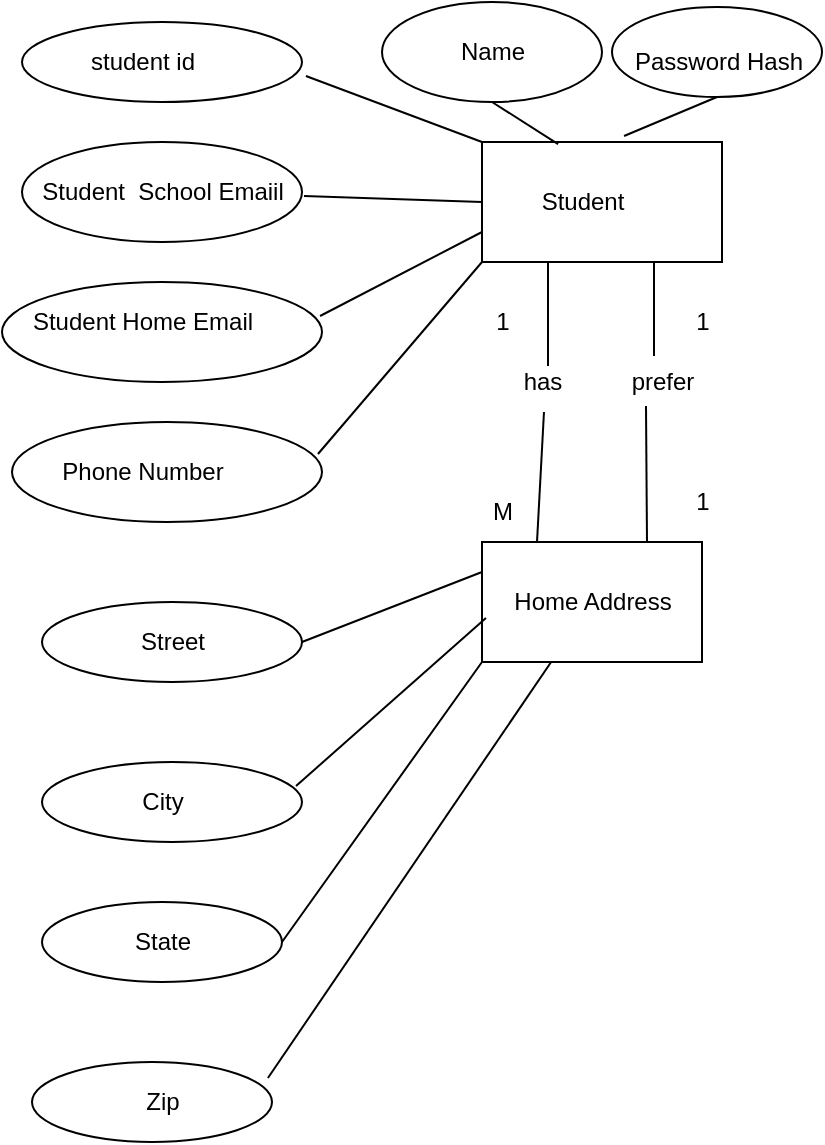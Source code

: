 <mxfile version="16.2.7" type="github">
  <diagram id="FI1HCP-CL0ABK_U0Km_D" name="Page-1">
    <mxGraphModel dx="2126" dy="697" grid="1" gridSize="10" guides="1" tooltips="1" connect="1" arrows="1" fold="1" page="1" pageScale="1" pageWidth="850" pageHeight="1100" math="0" shadow="0">
      <root>
        <mxCell id="0" />
        <mxCell id="1" parent="0" />
        <mxCell id="zn3FjfoVYna4GNYk1RI1-9" value="" style="rounded=0;whiteSpace=wrap;html=1;" vertex="1" parent="1">
          <mxGeometry x="110" y="80" width="120" height="60" as="geometry" />
        </mxCell>
        <mxCell id="zn3FjfoVYna4GNYk1RI1-4" value="Student" style="text;html=1;resizable=0;autosize=1;align=center;verticalAlign=middle;points=[];fillColor=none;strokeColor=none;rounded=0;" vertex="1" parent="1">
          <mxGeometry x="130" y="100" width="60" height="20" as="geometry" />
        </mxCell>
        <mxCell id="zn3FjfoVYna4GNYk1RI1-5" value="" style="ellipse;whiteSpace=wrap;html=1;" vertex="1" parent="1">
          <mxGeometry x="-120" y="20" width="140" height="40" as="geometry" />
        </mxCell>
        <mxCell id="zn3FjfoVYna4GNYk1RI1-7" value="student id" style="text;html=1;resizable=0;autosize=1;align=center;verticalAlign=middle;points=[];fillColor=none;strokeColor=none;rounded=0;" vertex="1" parent="1">
          <mxGeometry x="-95" y="30" width="70" height="20" as="geometry" />
        </mxCell>
        <mxCell id="zn3FjfoVYna4GNYk1RI1-12" value="" style="endArrow=none;html=1;rounded=0;exitX=1.014;exitY=0.675;exitDx=0;exitDy=0;exitPerimeter=0;" edge="1" parent="1" source="zn3FjfoVYna4GNYk1RI1-5">
          <mxGeometry width="50" height="50" relative="1" as="geometry">
            <mxPoint x="50" y="50" as="sourcePoint" />
            <mxPoint x="110" y="80" as="targetPoint" />
            <Array as="points" />
          </mxGeometry>
        </mxCell>
        <mxCell id="zn3FjfoVYna4GNYk1RI1-14" value="" style="ellipse;whiteSpace=wrap;html=1;" vertex="1" parent="1">
          <mxGeometry x="-120" y="80" width="140" height="50" as="geometry" />
        </mxCell>
        <mxCell id="zn3FjfoVYna4GNYk1RI1-15" value="Student&amp;nbsp; School Emaiil" style="text;html=1;resizable=0;autosize=1;align=center;verticalAlign=middle;points=[];fillColor=none;strokeColor=none;rounded=0;" vertex="1" parent="1">
          <mxGeometry x="-120" y="95" width="140" height="20" as="geometry" />
        </mxCell>
        <mxCell id="zn3FjfoVYna4GNYk1RI1-17" value="" style="endArrow=none;html=1;rounded=0;exitX=1.007;exitY=0.6;exitDx=0;exitDy=0;exitPerimeter=0;entryX=0;entryY=0.5;entryDx=0;entryDy=0;" edge="1" parent="1" source="zn3FjfoVYna4GNYk1RI1-15" target="zn3FjfoVYna4GNYk1RI1-9">
          <mxGeometry width="50" height="50" relative="1" as="geometry">
            <mxPoint x="440" y="380" as="sourcePoint" />
            <mxPoint x="100" y="107" as="targetPoint" />
          </mxGeometry>
        </mxCell>
        <mxCell id="zn3FjfoVYna4GNYk1RI1-19" value="" style="ellipse;whiteSpace=wrap;html=1;" vertex="1" parent="1">
          <mxGeometry x="-130" y="150" width="160" height="50" as="geometry" />
        </mxCell>
        <mxCell id="zn3FjfoVYna4GNYk1RI1-20" value="Student Home Email" style="text;html=1;resizable=0;autosize=1;align=center;verticalAlign=middle;points=[];fillColor=none;strokeColor=none;rounded=0;" vertex="1" parent="1">
          <mxGeometry x="-125" y="160" width="130" height="20" as="geometry" />
        </mxCell>
        <mxCell id="zn3FjfoVYna4GNYk1RI1-21" value="" style="endArrow=none;html=1;rounded=0;exitX=0;exitY=0.75;exitDx=0;exitDy=0;entryX=0.994;entryY=0.34;entryDx=0;entryDy=0;entryPerimeter=0;" edge="1" parent="1" source="zn3FjfoVYna4GNYk1RI1-9" target="zn3FjfoVYna4GNYk1RI1-19">
          <mxGeometry width="50" height="50" relative="1" as="geometry">
            <mxPoint x="440" y="380" as="sourcePoint" />
            <mxPoint x="490" y="330" as="targetPoint" />
          </mxGeometry>
        </mxCell>
        <mxCell id="zn3FjfoVYna4GNYk1RI1-22" value="" style="ellipse;whiteSpace=wrap;html=1;" vertex="1" parent="1">
          <mxGeometry x="-125" y="220" width="155" height="50" as="geometry" />
        </mxCell>
        <mxCell id="zn3FjfoVYna4GNYk1RI1-23" value="Phone Number" style="text;html=1;resizable=0;autosize=1;align=center;verticalAlign=middle;points=[];fillColor=none;strokeColor=none;rounded=0;" vertex="1" parent="1">
          <mxGeometry x="-110" y="235" width="100" height="20" as="geometry" />
        </mxCell>
        <mxCell id="zn3FjfoVYna4GNYk1RI1-24" value="" style="endArrow=none;html=1;rounded=0;exitX=0.987;exitY=0.32;exitDx=0;exitDy=0;exitPerimeter=0;entryX=0;entryY=1;entryDx=0;entryDy=0;" edge="1" parent="1" source="zn3FjfoVYna4GNYk1RI1-22" target="zn3FjfoVYna4GNYk1RI1-9">
          <mxGeometry width="50" height="50" relative="1" as="geometry">
            <mxPoint x="200" y="380" as="sourcePoint" />
            <mxPoint x="250" y="330" as="targetPoint" />
          </mxGeometry>
        </mxCell>
        <mxCell id="zn3FjfoVYna4GNYk1RI1-25" value="" style="rounded=0;whiteSpace=wrap;html=1;" vertex="1" parent="1">
          <mxGeometry x="110" y="280" width="110" height="60" as="geometry" />
        </mxCell>
        <mxCell id="zn3FjfoVYna4GNYk1RI1-26" value="Home Address" style="text;html=1;resizable=0;autosize=1;align=center;verticalAlign=middle;points=[];fillColor=none;strokeColor=none;rounded=0;" vertex="1" parent="1">
          <mxGeometry x="120" y="300" width="90" height="20" as="geometry" />
        </mxCell>
        <mxCell id="zn3FjfoVYna4GNYk1RI1-28" value="" style="ellipse;whiteSpace=wrap;html=1;" vertex="1" parent="1">
          <mxGeometry x="-110" y="310" width="130" height="40" as="geometry" />
        </mxCell>
        <mxCell id="zn3FjfoVYna4GNYk1RI1-29" value="Street" style="text;html=1;resizable=0;autosize=1;align=center;verticalAlign=middle;points=[];fillColor=none;strokeColor=none;rounded=0;" vertex="1" parent="1">
          <mxGeometry x="-70" y="320" width="50" height="20" as="geometry" />
        </mxCell>
        <mxCell id="zn3FjfoVYna4GNYk1RI1-30" value="" style="ellipse;whiteSpace=wrap;html=1;" vertex="1" parent="1">
          <mxGeometry x="-110" y="390" width="130" height="40" as="geometry" />
        </mxCell>
        <mxCell id="zn3FjfoVYna4GNYk1RI1-31" value="City" style="text;html=1;resizable=0;autosize=1;align=center;verticalAlign=middle;points=[];fillColor=none;strokeColor=none;rounded=0;" vertex="1" parent="1">
          <mxGeometry x="-70" y="400" width="40" height="20" as="geometry" />
        </mxCell>
        <mxCell id="zn3FjfoVYna4GNYk1RI1-32" value="" style="ellipse;whiteSpace=wrap;html=1;" vertex="1" parent="1">
          <mxGeometry x="-110" y="460" width="120" height="40" as="geometry" />
        </mxCell>
        <mxCell id="zn3FjfoVYna4GNYk1RI1-33" value="State" style="text;html=1;resizable=0;autosize=1;align=center;verticalAlign=middle;points=[];fillColor=none;strokeColor=none;rounded=0;" vertex="1" parent="1">
          <mxGeometry x="-70" y="470" width="40" height="20" as="geometry" />
        </mxCell>
        <mxCell id="zn3FjfoVYna4GNYk1RI1-34" value="" style="ellipse;whiteSpace=wrap;html=1;" vertex="1" parent="1">
          <mxGeometry x="-115" y="540" width="120" height="40" as="geometry" />
        </mxCell>
        <mxCell id="zn3FjfoVYna4GNYk1RI1-35" value="Zip" style="text;html=1;resizable=0;autosize=1;align=center;verticalAlign=middle;points=[];fillColor=none;strokeColor=none;rounded=0;" vertex="1" parent="1">
          <mxGeometry x="-65" y="550" width="30" height="20" as="geometry" />
        </mxCell>
        <mxCell id="zn3FjfoVYna4GNYk1RI1-36" value="" style="endArrow=none;html=1;rounded=0;exitX=1;exitY=0.5;exitDx=0;exitDy=0;entryX=0;entryY=0.25;entryDx=0;entryDy=0;" edge="1" parent="1" source="zn3FjfoVYna4GNYk1RI1-28" target="zn3FjfoVYna4GNYk1RI1-25">
          <mxGeometry width="50" height="50" relative="1" as="geometry">
            <mxPoint x="380" y="390" as="sourcePoint" />
            <mxPoint x="290" y="330" as="targetPoint" />
          </mxGeometry>
        </mxCell>
        <mxCell id="zn3FjfoVYna4GNYk1RI1-38" value="" style="endArrow=none;html=1;rounded=0;exitX=0.977;exitY=0.3;exitDx=0;exitDy=0;exitPerimeter=0;entryX=0.018;entryY=0.633;entryDx=0;entryDy=0;entryPerimeter=0;" edge="1" parent="1" source="zn3FjfoVYna4GNYk1RI1-30" target="zn3FjfoVYna4GNYk1RI1-25">
          <mxGeometry width="50" height="50" relative="1" as="geometry">
            <mxPoint x="440" y="380" as="sourcePoint" />
            <mxPoint x="120" y="320" as="targetPoint" />
          </mxGeometry>
        </mxCell>
        <mxCell id="zn3FjfoVYna4GNYk1RI1-39" value="" style="endArrow=none;html=1;rounded=0;exitX=1;exitY=0.5;exitDx=0;exitDy=0;entryX=0;entryY=1;entryDx=0;entryDy=0;" edge="1" parent="1" source="zn3FjfoVYna4GNYk1RI1-32" target="zn3FjfoVYna4GNYk1RI1-25">
          <mxGeometry width="50" height="50" relative="1" as="geometry">
            <mxPoint x="60" y="470" as="sourcePoint" />
            <mxPoint x="490" y="330" as="targetPoint" />
          </mxGeometry>
        </mxCell>
        <mxCell id="zn3FjfoVYna4GNYk1RI1-40" value="" style="endArrow=none;html=1;rounded=0;exitX=0.983;exitY=0.2;exitDx=0;exitDy=0;exitPerimeter=0;" edge="1" parent="1" source="zn3FjfoVYna4GNYk1RI1-34" target="zn3FjfoVYna4GNYk1RI1-25">
          <mxGeometry width="50" height="50" relative="1" as="geometry">
            <mxPoint x="440" y="380" as="sourcePoint" />
            <mxPoint x="490" y="330" as="targetPoint" />
          </mxGeometry>
        </mxCell>
        <mxCell id="zn3FjfoVYna4GNYk1RI1-41" value="has" style="text;html=1;resizable=0;autosize=1;align=center;verticalAlign=middle;points=[];fillColor=none;strokeColor=none;rounded=0;" vertex="1" parent="1">
          <mxGeometry x="125" y="190" width="30" height="20" as="geometry" />
        </mxCell>
        <mxCell id="zn3FjfoVYna4GNYk1RI1-42" value="" style="endArrow=none;html=1;rounded=0;exitX=0.6;exitY=0.1;exitDx=0;exitDy=0;exitPerimeter=0;" edge="1" parent="1" source="zn3FjfoVYna4GNYk1RI1-41">
          <mxGeometry width="50" height="50" relative="1" as="geometry">
            <mxPoint x="440" y="380" as="sourcePoint" />
            <mxPoint x="143" y="140" as="targetPoint" />
          </mxGeometry>
        </mxCell>
        <mxCell id="zn3FjfoVYna4GNYk1RI1-43" value="" style="endArrow=none;html=1;rounded=0;exitX=0.25;exitY=0;exitDx=0;exitDy=0;entryX=0.533;entryY=1.25;entryDx=0;entryDy=0;entryPerimeter=0;" edge="1" parent="1" source="zn3FjfoVYna4GNYk1RI1-25" target="zn3FjfoVYna4GNYk1RI1-41">
          <mxGeometry width="50" height="50" relative="1" as="geometry">
            <mxPoint x="440" y="380" as="sourcePoint" />
            <mxPoint x="490" y="330" as="targetPoint" />
          </mxGeometry>
        </mxCell>
        <mxCell id="zn3FjfoVYna4GNYk1RI1-44" value="1" style="text;html=1;resizable=0;autosize=1;align=center;verticalAlign=middle;points=[];fillColor=none;strokeColor=none;rounded=0;" vertex="1" parent="1">
          <mxGeometry x="110" y="160" width="20" height="20" as="geometry" />
        </mxCell>
        <mxCell id="zn3FjfoVYna4GNYk1RI1-45" value="M" style="text;html=1;resizable=0;autosize=1;align=center;verticalAlign=middle;points=[];fillColor=none;strokeColor=none;rounded=0;" vertex="1" parent="1">
          <mxGeometry x="105" y="255" width="30" height="20" as="geometry" />
        </mxCell>
        <mxCell id="zn3FjfoVYna4GNYk1RI1-48" value="prefer" style="text;html=1;resizable=0;autosize=1;align=center;verticalAlign=middle;points=[];fillColor=none;strokeColor=none;rounded=0;" vertex="1" parent="1">
          <mxGeometry x="175" y="190" width="50" height="20" as="geometry" />
        </mxCell>
        <mxCell id="zn3FjfoVYna4GNYk1RI1-49" value="" style="endArrow=none;html=1;rounded=0;exitX=0.42;exitY=-0.15;exitDx=0;exitDy=0;exitPerimeter=0;" edge="1" parent="1" source="zn3FjfoVYna4GNYk1RI1-48">
          <mxGeometry width="50" height="50" relative="1" as="geometry">
            <mxPoint x="440" y="380" as="sourcePoint" />
            <mxPoint x="196" y="140" as="targetPoint" />
          </mxGeometry>
        </mxCell>
        <mxCell id="zn3FjfoVYna4GNYk1RI1-50" value="" style="endArrow=none;html=1;rounded=0;exitX=0.75;exitY=0;exitDx=0;exitDy=0;entryX=0.34;entryY=1.1;entryDx=0;entryDy=0;entryPerimeter=0;" edge="1" parent="1" source="zn3FjfoVYna4GNYk1RI1-25" target="zn3FjfoVYna4GNYk1RI1-48">
          <mxGeometry width="50" height="50" relative="1" as="geometry">
            <mxPoint x="440" y="380" as="sourcePoint" />
            <mxPoint x="490" y="330" as="targetPoint" />
          </mxGeometry>
        </mxCell>
        <mxCell id="zn3FjfoVYna4GNYk1RI1-51" value="1" style="text;html=1;resizable=0;autosize=1;align=center;verticalAlign=middle;points=[];fillColor=none;strokeColor=none;rounded=0;" vertex="1" parent="1">
          <mxGeometry x="210" y="160" width="20" height="20" as="geometry" />
        </mxCell>
        <mxCell id="zn3FjfoVYna4GNYk1RI1-52" value="1" style="text;html=1;resizable=0;autosize=1;align=center;verticalAlign=middle;points=[];fillColor=none;strokeColor=none;rounded=0;" vertex="1" parent="1">
          <mxGeometry x="210" y="250" width="20" height="20" as="geometry" />
        </mxCell>
        <mxCell id="zn3FjfoVYna4GNYk1RI1-53" value="" style="ellipse;whiteSpace=wrap;html=1;" vertex="1" parent="1">
          <mxGeometry x="60" y="10" width="110" height="50" as="geometry" />
        </mxCell>
        <mxCell id="zn3FjfoVYna4GNYk1RI1-54" value="Name" style="text;html=1;resizable=0;autosize=1;align=center;verticalAlign=middle;points=[];fillColor=none;strokeColor=none;rounded=0;" vertex="1" parent="1">
          <mxGeometry x="90" y="25" width="50" height="20" as="geometry" />
        </mxCell>
        <mxCell id="zn3FjfoVYna4GNYk1RI1-55" value="" style="endArrow=none;html=1;rounded=0;exitX=0.5;exitY=1;exitDx=0;exitDy=0;entryX=0.317;entryY=0.017;entryDx=0;entryDy=0;entryPerimeter=0;" edge="1" parent="1" source="zn3FjfoVYna4GNYk1RI1-53" target="zn3FjfoVYna4GNYk1RI1-9">
          <mxGeometry width="50" height="50" relative="1" as="geometry">
            <mxPoint x="440" y="380" as="sourcePoint" />
            <mxPoint x="490" y="330" as="targetPoint" />
          </mxGeometry>
        </mxCell>
        <mxCell id="zn3FjfoVYna4GNYk1RI1-56" value="" style="ellipse;whiteSpace=wrap;html=1;" vertex="1" parent="1">
          <mxGeometry x="175" y="12.5" width="105" height="45" as="geometry" />
        </mxCell>
        <mxCell id="zn3FjfoVYna4GNYk1RI1-57" value="Password Hash" style="text;html=1;resizable=0;autosize=1;align=center;verticalAlign=middle;points=[];fillColor=none;strokeColor=none;rounded=0;" vertex="1" parent="1">
          <mxGeometry x="177.5" y="30" width="100" height="20" as="geometry" />
        </mxCell>
        <mxCell id="zn3FjfoVYna4GNYk1RI1-58" value="" style="endArrow=none;html=1;rounded=0;exitX=0.592;exitY=-0.05;exitDx=0;exitDy=0;exitPerimeter=0;entryX=0.5;entryY=1;entryDx=0;entryDy=0;" edge="1" parent="1" source="zn3FjfoVYna4GNYk1RI1-9" target="zn3FjfoVYna4GNYk1RI1-56">
          <mxGeometry width="50" height="50" relative="1" as="geometry">
            <mxPoint x="600" y="180" as="sourcePoint" />
            <mxPoint x="650" y="130" as="targetPoint" />
          </mxGeometry>
        </mxCell>
      </root>
    </mxGraphModel>
  </diagram>
</mxfile>
